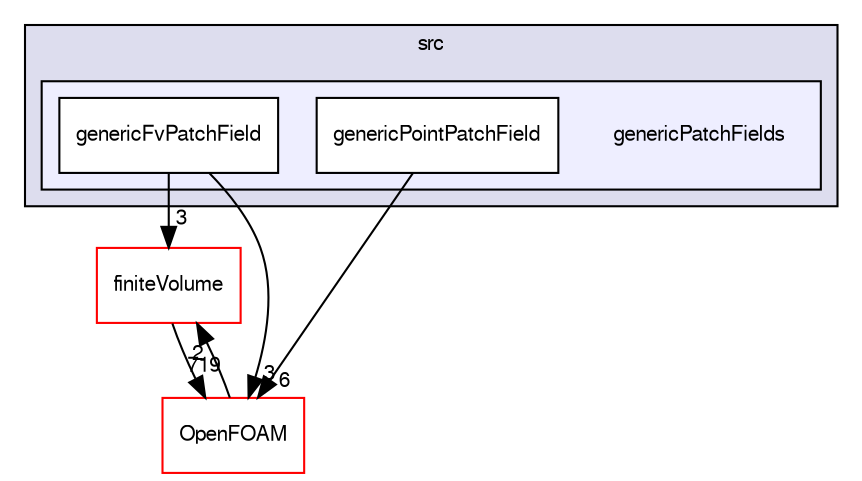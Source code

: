 digraph "src/genericPatchFields" {
  bgcolor=transparent;
  compound=true
  node [ fontsize="10", fontname="FreeSans"];
  edge [ labelfontsize="10", labelfontname="FreeSans"];
  subgraph clusterdir_68267d1309a1af8e8297ef4c3efbcdba {
    graph [ bgcolor="#ddddee", pencolor="black", label="src" fontname="FreeSans", fontsize="10", URL="dir_68267d1309a1af8e8297ef4c3efbcdba.html"]
  subgraph clusterdir_3154ba193e3ac963c88d6c888f25ed6f {
    graph [ bgcolor="#eeeeff", pencolor="black", label="" URL="dir_3154ba193e3ac963c88d6c888f25ed6f.html"];
    dir_3154ba193e3ac963c88d6c888f25ed6f [shape=plaintext label="genericPatchFields"];
    dir_77f44b78405f45e9f3a7f293e1238c7a [shape=box label="genericFvPatchField" color="black" fillcolor="white" style="filled" URL="dir_77f44b78405f45e9f3a7f293e1238c7a.html"];
    dir_4e84d24d8ce240bd1b724e20c81c0248 [shape=box label="genericPointPatchField" color="black" fillcolor="white" style="filled" URL="dir_4e84d24d8ce240bd1b724e20c81c0248.html"];
  }
  }
  dir_9bd15774b555cf7259a6fa18f99fe99b [shape=box label="finiteVolume" color="red" URL="dir_9bd15774b555cf7259a6fa18f99fe99b.html"];
  dir_c5473ff19b20e6ec4dfe5c310b3778a8 [shape=box label="OpenFOAM" color="red" URL="dir_c5473ff19b20e6ec4dfe5c310b3778a8.html"];
  dir_9bd15774b555cf7259a6fa18f99fe99b->dir_c5473ff19b20e6ec4dfe5c310b3778a8 [headlabel="719", labeldistance=1.5 headhref="dir_000727_001706.html"];
  dir_4e84d24d8ce240bd1b724e20c81c0248->dir_c5473ff19b20e6ec4dfe5c310b3778a8 [headlabel="6", labeldistance=1.5 headhref="dir_001177_001706.html"];
  dir_77f44b78405f45e9f3a7f293e1238c7a->dir_9bd15774b555cf7259a6fa18f99fe99b [headlabel="3", labeldistance=1.5 headhref="dir_001176_000727.html"];
  dir_77f44b78405f45e9f3a7f293e1238c7a->dir_c5473ff19b20e6ec4dfe5c310b3778a8 [headlabel="3", labeldistance=1.5 headhref="dir_001176_001706.html"];
  dir_c5473ff19b20e6ec4dfe5c310b3778a8->dir_9bd15774b555cf7259a6fa18f99fe99b [headlabel="2", labeldistance=1.5 headhref="dir_001706_000727.html"];
}

